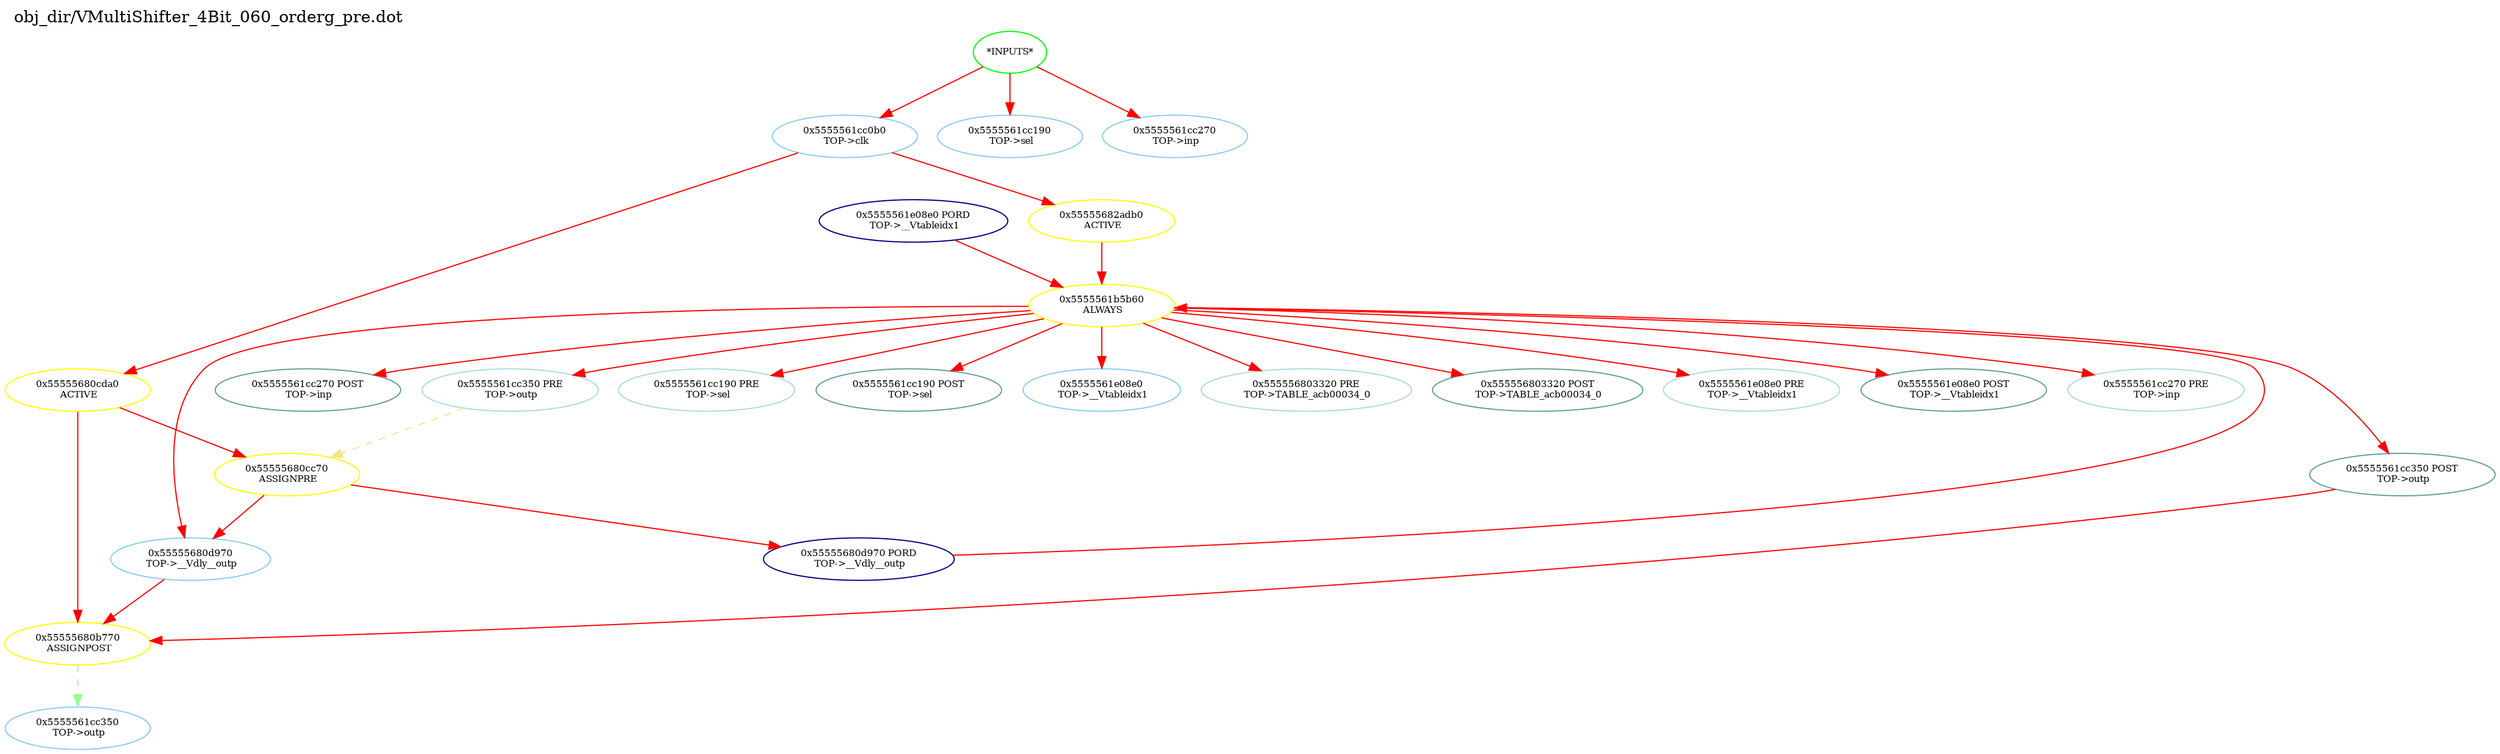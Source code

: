 digraph v3graph {
	graph	[label="obj_dir/VMultiShifter_4Bit_060_orderg_pre.dot",
		 labelloc=t, labeljust=l,
		 //size="7.5,10",
		 rankdir=TB];
	n0	[fontsize=8 label="*INPUTS*", color=green];
	n0x5555561cbef0_1	[fontsize=8 label="0x5555561cc0b0\n TOP->clk", color=skyblue];
	n0x5555561cbef0_2	[fontsize=8 label="0x5555561cc190\n TOP->sel", color=skyblue];
	n0x5555561cbef0_3	[fontsize=8 label="0x5555561cc270\n TOP->inp", color=skyblue];
	n0x5555561cbef0_4	[fontsize=8 label="0x55555682adb0\n ACTIVE", color=yellow];
	n0x5555561cbef0_5	[fontsize=8 label="0x5555561b5b60\n ALWAYS", color=yellow];
	n0x5555561cbef0_6	[fontsize=8 label="0x5555561cc270 PRE\n TOP->inp", color=lightblue];
	n0x5555561cbef0_7	[fontsize=8 label="0x5555561cc270 POST\n TOP->inp", color=CadetBlue];
	n0x5555561cbef0_8	[fontsize=8 label="0x5555561cc350 PRE\n TOP->outp", color=lightblue];
	n0x5555561cbef0_9	[fontsize=8 label="0x5555561cc350 POST\n TOP->outp", color=CadetBlue];
	n0x5555561cbef0_10	[fontsize=8 label="0x5555561cc190 PRE\n TOP->sel", color=lightblue];
	n0x5555561cbef0_11	[fontsize=8 label="0x5555561cc190 POST\n TOP->sel", color=CadetBlue];
	n0x5555561cbef0_12	[fontsize=8 label="0x5555561e08e0 PORD\n TOP->__Vtableidx1", color=NavyBlue];
	n0x5555561cbef0_13	[fontsize=8 label="0x5555561e08e0\n TOP->__Vtableidx1", color=skyblue];
	n0x5555561cbef0_14	[fontsize=8 label="0x555556803320 PRE\n TOP->TABLE_acb00034_0", color=lightblue];
	n0x5555561cbef0_15	[fontsize=8 label="0x555556803320 POST\n TOP->TABLE_acb00034_0", color=CadetBlue];
	n0x5555561cbef0_16	[fontsize=8 label="0x5555561e08e0 PRE\n TOP->__Vtableidx1", color=lightblue];
	n0x5555561cbef0_17	[fontsize=8 label="0x5555561e08e0 POST\n TOP->__Vtableidx1", color=CadetBlue];
	n0x5555561cbef0_18	[fontsize=8 label="0x55555680d970 PORD\n TOP->__Vdly__outp", color=NavyBlue];
	n0x5555561cbef0_19	[fontsize=8 label="0x55555680d970\n TOP->__Vdly__outp", color=skyblue];
	n0x5555561cbef0_20	[fontsize=8 label="0x55555680cda0\n ACTIVE", color=yellow];
	n0x5555561cbef0_21	[fontsize=8 label="0x55555680cc70\n ASSIGNPRE", color=yellow];
	n0x5555561cbef0_22	[fontsize=8 label="0x55555680b770\n ASSIGNPOST", color=yellow];
	n0x5555561cbef0_23	[fontsize=8 label="0x5555561cc350\n TOP->outp", color=skyblue];
	n0 -> n0x5555561cbef0_1 [fontsize=8 label="" weight=1 color=red];
	n0 -> n0x5555561cbef0_2 [fontsize=8 label="" weight=1 color=red];
	n0 -> n0x5555561cbef0_3 [fontsize=8 label="" weight=1 color=red];
	n0x5555561cbef0_1 -> n0x5555561cbef0_4 [fontsize=8 label="" weight=8 color=red];
	n0x5555561cbef0_1 -> n0x5555561cbef0_20 [fontsize=8 label="" weight=8 color=red];
	n0x5555561cbef0_4 -> n0x5555561cbef0_5 [fontsize=8 label="" weight=32 color=red];
	n0x5555561cbef0_5 -> n0x5555561cbef0_6 [fontsize=8 label="" weight=32 color=red];
	n0x5555561cbef0_5 -> n0x5555561cbef0_7 [fontsize=8 label="" weight=2 color=red];
	n0x5555561cbef0_5 -> n0x5555561cbef0_8 [fontsize=8 label="" weight=32 color=red];
	n0x5555561cbef0_5 -> n0x5555561cbef0_9 [fontsize=8 label="" weight=2 color=red];
	n0x5555561cbef0_5 -> n0x5555561cbef0_10 [fontsize=8 label="" weight=32 color=red];
	n0x5555561cbef0_5 -> n0x5555561cbef0_11 [fontsize=8 label="" weight=2 color=red];
	n0x5555561cbef0_5 -> n0x5555561cbef0_13 [fontsize=8 label="" weight=32 color=red];
	n0x5555561cbef0_5 -> n0x5555561cbef0_14 [fontsize=8 label="" weight=32 color=red];
	n0x5555561cbef0_5 -> n0x5555561cbef0_15 [fontsize=8 label="" weight=2 color=red];
	n0x5555561cbef0_5 -> n0x5555561cbef0_16 [fontsize=8 label="" weight=32 color=red];
	n0x5555561cbef0_5 -> n0x5555561cbef0_17 [fontsize=8 label="" weight=2 color=red];
	n0x5555561cbef0_5 -> n0x5555561cbef0_19 [fontsize=8 label="" weight=32 color=red];
	n0x5555561cbef0_8 -> n0x5555561cbef0_21 [fontsize=8 label="" weight=3 color=khaki style=dashed];
	n0x5555561cbef0_9 -> n0x5555561cbef0_22 [fontsize=8 label="" weight=2 color=red];
	n0x5555561cbef0_12 -> n0x5555561cbef0_5 [fontsize=8 label="" weight=32 color=red];
	n0x5555561cbef0_18 -> n0x5555561cbef0_5 [fontsize=8 label="" weight=32 color=red];
	n0x5555561cbef0_19 -> n0x5555561cbef0_22 [fontsize=8 label="" weight=8 color=red];
	n0x5555561cbef0_20 -> n0x5555561cbef0_21 [fontsize=8 label="" weight=32 color=red];
	n0x5555561cbef0_20 -> n0x5555561cbef0_22 [fontsize=8 label="" weight=32 color=red];
	n0x5555561cbef0_21 -> n0x5555561cbef0_18 [fontsize=8 label="" weight=32 color=red];
	n0x5555561cbef0_21 -> n0x5555561cbef0_19 [fontsize=8 label="" weight=32 color=red];
	n0x5555561cbef0_22 -> n0x5555561cbef0_23 [fontsize=8 label="" weight=1 color=PaleGreen style=dashed];
}
